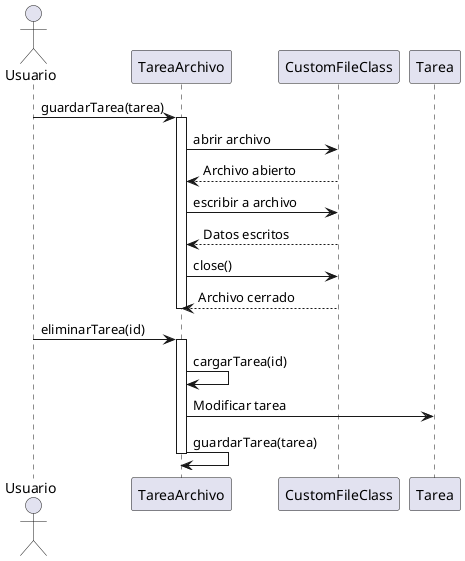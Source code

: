@startuml TareaArchivo

actor Usuario
participant "TareaArchivo" as TareaArchivo
participant "CustomFileClass" as File
participant "Tarea" as Tarea

Usuario -> TareaArchivo : guardarTarea(tarea)
activate TareaArchivo
TareaArchivo -> File : abrir archivo
File --> TareaArchivo : Archivo abierto
TareaArchivo -> File : escribir a archivo
File --> TareaArchivo : Datos escritos
TareaArchivo -> File : close()
File --> TareaArchivo : Archivo cerrado
deactivate TareaArchivo

Usuario -> TareaArchivo : eliminarTarea(id)
activate TareaArchivo
TareaArchivo -> TareaArchivo : cargarTarea(id)
TareaArchivo -> Tarea : Modificar tarea
TareaArchivo -> TareaArchivo : guardarTarea(tarea)
deactivate TareaArchivo

@enduml
